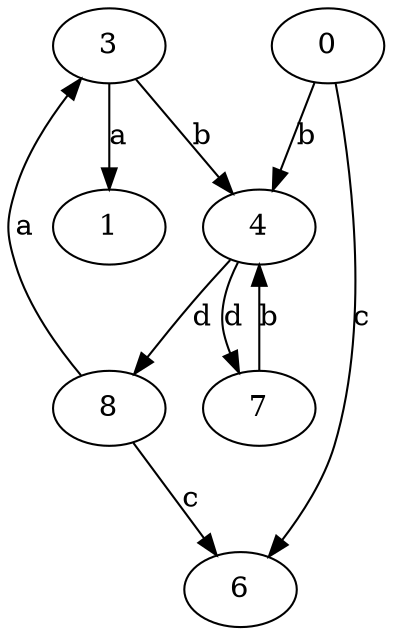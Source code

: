 strict digraph  {
1;
3;
4;
6;
7;
8;
0;
3 -> 1  [label=a];
3 -> 4  [label=b];
4 -> 7  [label=d];
4 -> 8  [label=d];
7 -> 4  [label=b];
8 -> 3  [label=a];
8 -> 6  [label=c];
0 -> 4  [label=b];
0 -> 6  [label=c];
}
